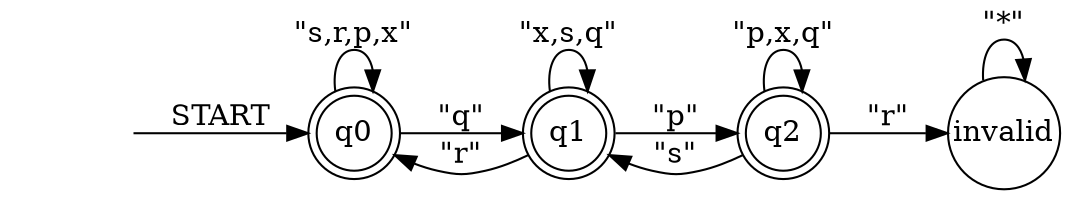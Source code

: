 # ----------------------------------- 
#Title:   G(!q || ((!p || (!r U (!r && s))) U r) || G!r)
#From:  patterns.projects.cs.ksu.edu/documentation/patterns/ltl.shtml 
# alphabet : [p, r, q, s, x]
# ----------------------------------- 
 
 
digraph G {
  rankdir=LR;
  q0 [shape=doublecircle, margin=0];
  q1 [shape=doublecircle, margin=0];
  q2 [shape=doublecircle, margin=0];
  start0 [shape=none, style=invis];
  start0 -> q0 [label="START"];
  q1 -> q1  [label="\"x,s,q\""];
  q0 -> q0  [label="\"s,r,p,x\""];
  q2 -> q2  [label="\"p,x,q\""];
  q2 -> q1  [label="\"s\""];
  q1 -> q0  [label="\"r\""];
  q0 -> q1  [label="\"q\""];
  q1 -> q2  [label="\"p\""];
  invalid -> invalid  [label="\"*\""];
  q2 -> invalid  [label="\"r\""];
  invalid [shape=circle, margin=0];
}
